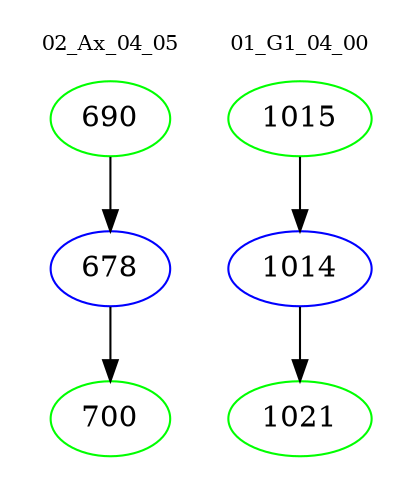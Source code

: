 digraph{
subgraph cluster_0 {
color = white
label = "02_Ax_04_05";
fontsize=10;
T0_690 [label="690", color="green"]
T0_690 -> T0_678 [color="black"]
T0_678 [label="678", color="blue"]
T0_678 -> T0_700 [color="black"]
T0_700 [label="700", color="green"]
}
subgraph cluster_1 {
color = white
label = "01_G1_04_00";
fontsize=10;
T1_1015 [label="1015", color="green"]
T1_1015 -> T1_1014 [color="black"]
T1_1014 [label="1014", color="blue"]
T1_1014 -> T1_1021 [color="black"]
T1_1021 [label="1021", color="green"]
}
}
